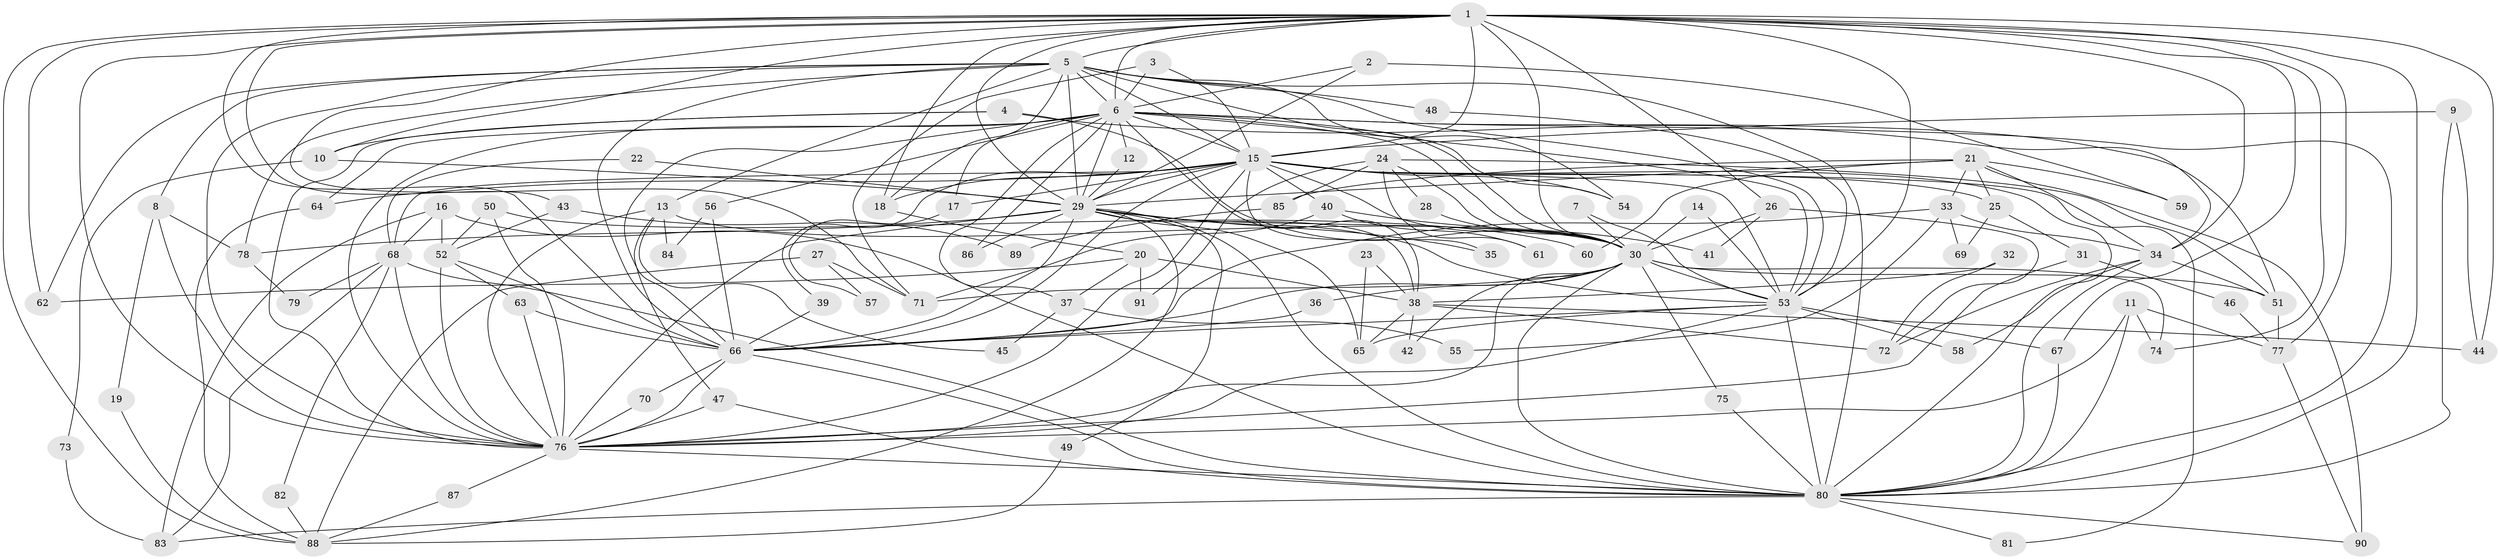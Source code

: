 // original degree distribution, {24: 0.031007751937984496, 21: 0.007751937984496124, 17: 0.015503875968992248, 25: 0.007751937984496124, 18: 0.007751937984496124, 23: 0.007751937984496124, 3: 0.20155038759689922, 4: 0.10077519379844961, 8: 0.031007751937984496, 5: 0.03875968992248062, 2: 0.5193798449612403, 6: 0.023255813953488372, 10: 0.007751937984496124}
// Generated by graph-tools (version 1.1) at 2025/36/03/04/25 23:36:15]
// undirected, 91 vertices, 230 edges
graph export_dot {
  node [color=gray90,style=filled];
  1;
  2;
  3;
  4;
  5;
  6;
  7;
  8;
  9;
  10;
  11;
  12;
  13;
  14;
  15;
  16;
  17;
  18;
  19;
  20;
  21;
  22;
  23;
  24;
  25;
  26;
  27;
  28;
  29;
  30;
  31;
  32;
  33;
  34;
  35;
  36;
  37;
  38;
  39;
  40;
  41;
  42;
  43;
  44;
  45;
  46;
  47;
  48;
  49;
  50;
  51;
  52;
  53;
  54;
  55;
  56;
  57;
  58;
  59;
  60;
  61;
  62;
  63;
  64;
  65;
  66;
  67;
  68;
  69;
  70;
  71;
  72;
  73;
  74;
  75;
  76;
  77;
  78;
  79;
  80;
  81;
  82;
  83;
  84;
  85;
  86;
  87;
  88;
  89;
  90;
  91;
  1 -- 5 [weight=1.0];
  1 -- 6 [weight=1.0];
  1 -- 10 [weight=1.0];
  1 -- 15 [weight=2.0];
  1 -- 18 [weight=1.0];
  1 -- 26 [weight=1.0];
  1 -- 29 [weight=2.0];
  1 -- 30 [weight=2.0];
  1 -- 34 [weight=1.0];
  1 -- 43 [weight=1.0];
  1 -- 44 [weight=1.0];
  1 -- 53 [weight=2.0];
  1 -- 62 [weight=1.0];
  1 -- 66 [weight=1.0];
  1 -- 67 [weight=1.0];
  1 -- 71 [weight=1.0];
  1 -- 74 [weight=1.0];
  1 -- 76 [weight=1.0];
  1 -- 77 [weight=1.0];
  1 -- 80 [weight=1.0];
  1 -- 88 [weight=1.0];
  2 -- 6 [weight=1.0];
  2 -- 29 [weight=1.0];
  2 -- 59 [weight=1.0];
  3 -- 6 [weight=1.0];
  3 -- 15 [weight=1.0];
  3 -- 71 [weight=1.0];
  4 -- 10 [weight=1.0];
  4 -- 30 [weight=1.0];
  4 -- 34 [weight=1.0];
  4 -- 76 [weight=1.0];
  5 -- 6 [weight=1.0];
  5 -- 8 [weight=1.0];
  5 -- 13 [weight=1.0];
  5 -- 15 [weight=1.0];
  5 -- 18 [weight=1.0];
  5 -- 29 [weight=2.0];
  5 -- 30 [weight=1.0];
  5 -- 48 [weight=1.0];
  5 -- 53 [weight=1.0];
  5 -- 54 [weight=1.0];
  5 -- 62 [weight=1.0];
  5 -- 66 [weight=1.0];
  5 -- 76 [weight=1.0];
  5 -- 78 [weight=1.0];
  5 -- 80 [weight=1.0];
  6 -- 12 [weight=1.0];
  6 -- 15 [weight=2.0];
  6 -- 17 [weight=1.0];
  6 -- 29 [weight=1.0];
  6 -- 30 [weight=1.0];
  6 -- 37 [weight=1.0];
  6 -- 38 [weight=1.0];
  6 -- 51 [weight=1.0];
  6 -- 53 [weight=1.0];
  6 -- 54 [weight=1.0];
  6 -- 56 [weight=1.0];
  6 -- 64 [weight=1.0];
  6 -- 66 [weight=2.0];
  6 -- 76 [weight=2.0];
  6 -- 80 [weight=1.0];
  6 -- 86 [weight=1.0];
  7 -- 30 [weight=1.0];
  7 -- 53 [weight=1.0];
  8 -- 19 [weight=1.0];
  8 -- 76 [weight=1.0];
  8 -- 78 [weight=1.0];
  9 -- 15 [weight=1.0];
  9 -- 44 [weight=1.0];
  9 -- 80 [weight=1.0];
  10 -- 29 [weight=1.0];
  10 -- 73 [weight=1.0];
  11 -- 74 [weight=1.0];
  11 -- 76 [weight=1.0];
  11 -- 77 [weight=1.0];
  11 -- 80 [weight=1.0];
  12 -- 29 [weight=1.0];
  13 -- 30 [weight=1.0];
  13 -- 45 [weight=1.0];
  13 -- 47 [weight=1.0];
  13 -- 76 [weight=1.0];
  13 -- 84 [weight=1.0];
  14 -- 30 [weight=1.0];
  14 -- 53 [weight=2.0];
  15 -- 17 [weight=1.0];
  15 -- 18 [weight=1.0];
  15 -- 25 [weight=1.0];
  15 -- 29 [weight=1.0];
  15 -- 30 [weight=1.0];
  15 -- 35 [weight=1.0];
  15 -- 39 [weight=1.0];
  15 -- 40 [weight=1.0];
  15 -- 53 [weight=1.0];
  15 -- 54 [weight=1.0];
  15 -- 64 [weight=1.0];
  15 -- 66 [weight=1.0];
  15 -- 68 [weight=1.0];
  15 -- 76 [weight=1.0];
  15 -- 80 [weight=1.0];
  15 -- 81 [weight=1.0];
  16 -- 52 [weight=1.0];
  16 -- 68 [weight=1.0];
  16 -- 80 [weight=1.0];
  16 -- 83 [weight=1.0];
  17 -- 57 [weight=1.0];
  18 -- 20 [weight=1.0];
  19 -- 88 [weight=1.0];
  20 -- 37 [weight=1.0];
  20 -- 38 [weight=1.0];
  20 -- 62 [weight=1.0];
  20 -- 91 [weight=1.0];
  21 -- 25 [weight=1.0];
  21 -- 29 [weight=1.0];
  21 -- 33 [weight=1.0];
  21 -- 34 [weight=1.0];
  21 -- 59 [weight=1.0];
  21 -- 60 [weight=1.0];
  21 -- 85 [weight=1.0];
  21 -- 90 [weight=1.0];
  22 -- 29 [weight=1.0];
  22 -- 68 [weight=1.0];
  23 -- 38 [weight=1.0];
  23 -- 65 [weight=1.0];
  24 -- 28 [weight=1.0];
  24 -- 30 [weight=1.0];
  24 -- 51 [weight=1.0];
  24 -- 61 [weight=1.0];
  24 -- 85 [weight=1.0];
  24 -- 91 [weight=1.0];
  25 -- 31 [weight=1.0];
  25 -- 69 [weight=1.0];
  26 -- 30 [weight=1.0];
  26 -- 41 [weight=1.0];
  26 -- 72 [weight=1.0];
  27 -- 57 [weight=1.0];
  27 -- 71 [weight=1.0];
  27 -- 88 [weight=1.0];
  28 -- 30 [weight=1.0];
  29 -- 30 [weight=1.0];
  29 -- 35 [weight=1.0];
  29 -- 38 [weight=2.0];
  29 -- 49 [weight=1.0];
  29 -- 53 [weight=1.0];
  29 -- 65 [weight=1.0];
  29 -- 66 [weight=1.0];
  29 -- 76 [weight=1.0];
  29 -- 78 [weight=1.0];
  29 -- 80 [weight=1.0];
  29 -- 86 [weight=1.0];
  29 -- 88 [weight=1.0];
  30 -- 36 [weight=1.0];
  30 -- 42 [weight=1.0];
  30 -- 51 [weight=1.0];
  30 -- 53 [weight=1.0];
  30 -- 66 [weight=1.0];
  30 -- 71 [weight=1.0];
  30 -- 74 [weight=1.0];
  30 -- 75 [weight=1.0];
  30 -- 76 [weight=1.0];
  30 -- 80 [weight=1.0];
  31 -- 46 [weight=1.0];
  31 -- 76 [weight=1.0];
  32 -- 38 [weight=1.0];
  32 -- 72 [weight=1.0];
  33 -- 34 [weight=1.0];
  33 -- 55 [weight=1.0];
  33 -- 66 [weight=1.0];
  33 -- 69 [weight=1.0];
  34 -- 51 [weight=1.0];
  34 -- 58 [weight=1.0];
  34 -- 72 [weight=1.0];
  34 -- 80 [weight=1.0];
  36 -- 66 [weight=1.0];
  37 -- 45 [weight=1.0];
  37 -- 55 [weight=1.0];
  38 -- 42 [weight=1.0];
  38 -- 44 [weight=1.0];
  38 -- 65 [weight=1.0];
  38 -- 72 [weight=1.0];
  39 -- 66 [weight=1.0];
  40 -- 41 [weight=1.0];
  40 -- 61 [weight=1.0];
  40 -- 71 [weight=1.0];
  43 -- 52 [weight=1.0];
  43 -- 89 [weight=1.0];
  46 -- 77 [weight=1.0];
  47 -- 76 [weight=1.0];
  47 -- 80 [weight=1.0];
  48 -- 53 [weight=1.0];
  49 -- 88 [weight=1.0];
  50 -- 52 [weight=1.0];
  50 -- 60 [weight=1.0];
  50 -- 76 [weight=1.0];
  51 -- 77 [weight=1.0];
  52 -- 63 [weight=1.0];
  52 -- 66 [weight=1.0];
  52 -- 76 [weight=1.0];
  53 -- 58 [weight=1.0];
  53 -- 65 [weight=1.0];
  53 -- 66 [weight=1.0];
  53 -- 67 [weight=1.0];
  53 -- 76 [weight=1.0];
  53 -- 80 [weight=2.0];
  56 -- 66 [weight=1.0];
  56 -- 84 [weight=1.0];
  63 -- 66 [weight=1.0];
  63 -- 76 [weight=1.0];
  64 -- 88 [weight=1.0];
  66 -- 70 [weight=1.0];
  66 -- 76 [weight=1.0];
  66 -- 80 [weight=1.0];
  67 -- 80 [weight=1.0];
  68 -- 76 [weight=1.0];
  68 -- 79 [weight=1.0];
  68 -- 80 [weight=1.0];
  68 -- 82 [weight=1.0];
  68 -- 83 [weight=1.0];
  70 -- 76 [weight=1.0];
  73 -- 83 [weight=1.0];
  75 -- 80 [weight=1.0];
  76 -- 80 [weight=1.0];
  76 -- 87 [weight=1.0];
  77 -- 90 [weight=1.0];
  78 -- 79 [weight=1.0];
  80 -- 81 [weight=1.0];
  80 -- 83 [weight=1.0];
  80 -- 90 [weight=1.0];
  82 -- 88 [weight=1.0];
  85 -- 89 [weight=1.0];
  87 -- 88 [weight=1.0];
}
